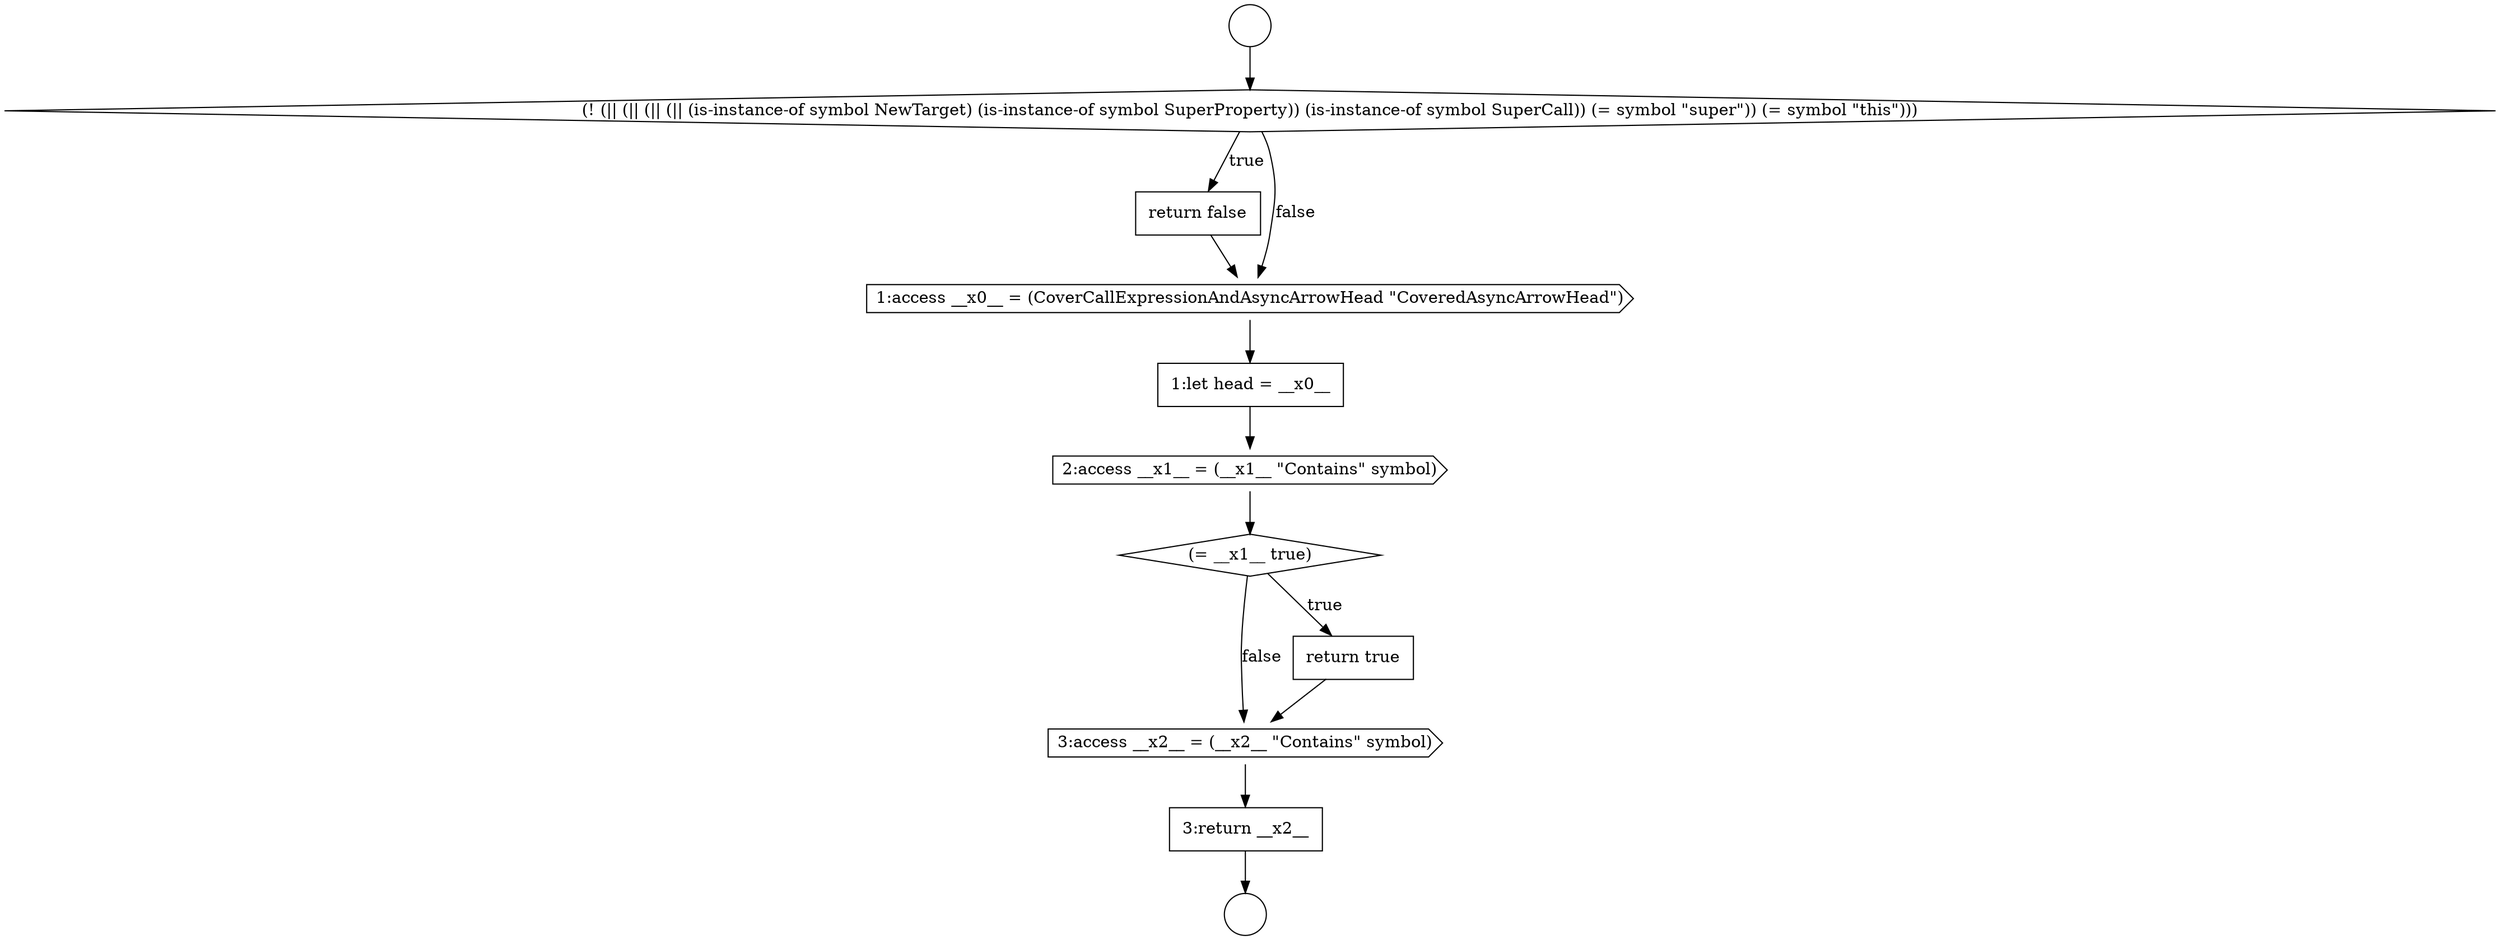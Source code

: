 digraph {
  node10007 [shape=cds, label=<<font color="black">3:access __x2__ = (__x2__ &quot;Contains&quot; symbol)</font>> color="black" fillcolor="white" style=filled]
  node9998 [shape=circle label=" " color="black" fillcolor="white" style=filled]
  node10003 [shape=none, margin=0, label=<<font color="black">
    <table border="0" cellborder="1" cellspacing="0" cellpadding="10">
      <tr><td align="left">1:let head = __x0__</td></tr>
    </table>
  </font>> color="black" fillcolor="white" style=filled]
  node10006 [shape=none, margin=0, label=<<font color="black">
    <table border="0" cellborder="1" cellspacing="0" cellpadding="10">
      <tr><td align="left">return true</td></tr>
    </table>
  </font>> color="black" fillcolor="white" style=filled]
  node10000 [shape=diamond, label=<<font color="black">(! (|| (|| (|| (|| (is-instance-of symbol NewTarget) (is-instance-of symbol SuperProperty)) (is-instance-of symbol SuperCall)) (= symbol &quot;super&quot;)) (= symbol &quot;this&quot;)))</font>> color="black" fillcolor="white" style=filled]
  node10001 [shape=none, margin=0, label=<<font color="black">
    <table border="0" cellborder="1" cellspacing="0" cellpadding="10">
      <tr><td align="left">return false</td></tr>
    </table>
  </font>> color="black" fillcolor="white" style=filled]
  node10008 [shape=none, margin=0, label=<<font color="black">
    <table border="0" cellborder="1" cellspacing="0" cellpadding="10">
      <tr><td align="left">3:return __x2__</td></tr>
    </table>
  </font>> color="black" fillcolor="white" style=filled]
  node9999 [shape=circle label=" " color="black" fillcolor="white" style=filled]
  node10002 [shape=cds, label=<<font color="black">1:access __x0__ = (CoverCallExpressionAndAsyncArrowHead &quot;CoveredAsyncArrowHead&quot;)</font>> color="black" fillcolor="white" style=filled]
  node10005 [shape=diamond, label=<<font color="black">(= __x1__ true)</font>> color="black" fillcolor="white" style=filled]
  node10004 [shape=cds, label=<<font color="black">2:access __x1__ = (__x1__ &quot;Contains&quot; symbol)</font>> color="black" fillcolor="white" style=filled]
  node9998 -> node10000 [ color="black"]
  node10008 -> node9999 [ color="black"]
  node10000 -> node10001 [label=<<font color="black">true</font>> color="black"]
  node10000 -> node10002 [label=<<font color="black">false</font>> color="black"]
  node10002 -> node10003 [ color="black"]
  node10005 -> node10006 [label=<<font color="black">true</font>> color="black"]
  node10005 -> node10007 [label=<<font color="black">false</font>> color="black"]
  node10004 -> node10005 [ color="black"]
  node10001 -> node10002 [ color="black"]
  node10003 -> node10004 [ color="black"]
  node10007 -> node10008 [ color="black"]
  node10006 -> node10007 [ color="black"]
}
